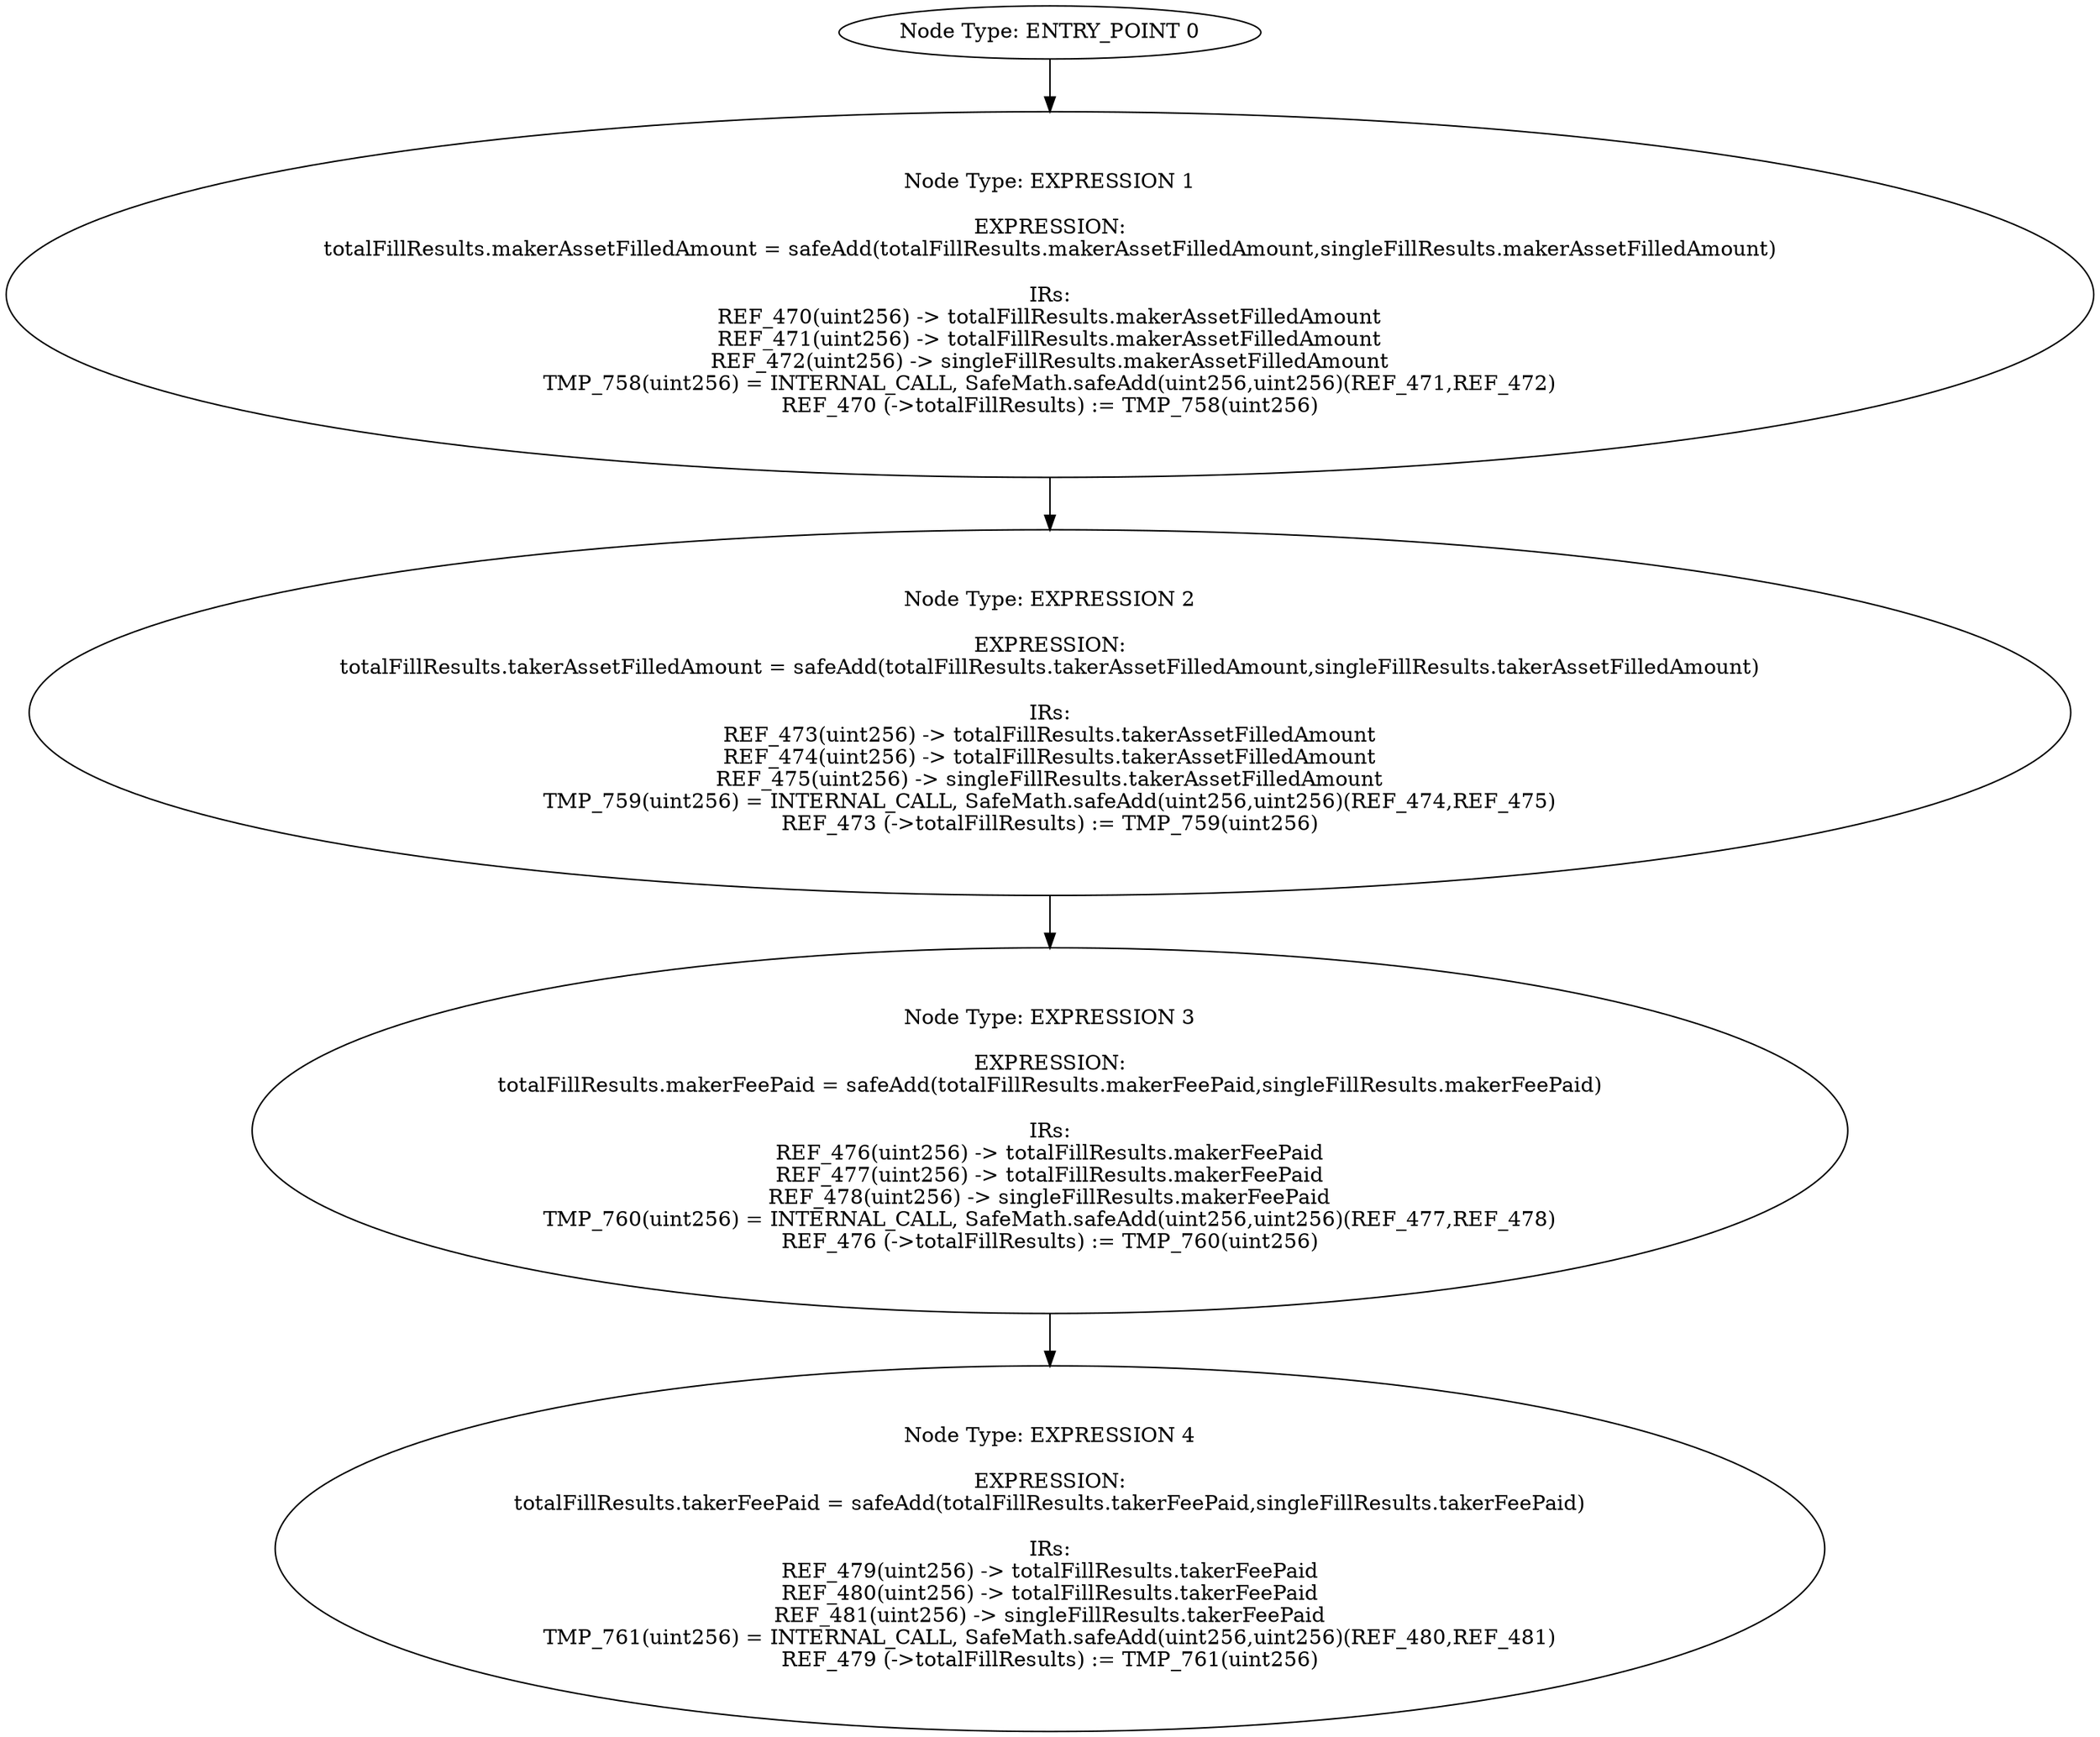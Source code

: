 digraph{
0[label="Node Type: ENTRY_POINT 0
"];
0->1;
1[label="Node Type: EXPRESSION 1

EXPRESSION:
totalFillResults.makerAssetFilledAmount = safeAdd(totalFillResults.makerAssetFilledAmount,singleFillResults.makerAssetFilledAmount)

IRs:
REF_470(uint256) -> totalFillResults.makerAssetFilledAmount
REF_471(uint256) -> totalFillResults.makerAssetFilledAmount
REF_472(uint256) -> singleFillResults.makerAssetFilledAmount
TMP_758(uint256) = INTERNAL_CALL, SafeMath.safeAdd(uint256,uint256)(REF_471,REF_472)
REF_470 (->totalFillResults) := TMP_758(uint256)"];
1->2;
2[label="Node Type: EXPRESSION 2

EXPRESSION:
totalFillResults.takerAssetFilledAmount = safeAdd(totalFillResults.takerAssetFilledAmount,singleFillResults.takerAssetFilledAmount)

IRs:
REF_473(uint256) -> totalFillResults.takerAssetFilledAmount
REF_474(uint256) -> totalFillResults.takerAssetFilledAmount
REF_475(uint256) -> singleFillResults.takerAssetFilledAmount
TMP_759(uint256) = INTERNAL_CALL, SafeMath.safeAdd(uint256,uint256)(REF_474,REF_475)
REF_473 (->totalFillResults) := TMP_759(uint256)"];
2->3;
3[label="Node Type: EXPRESSION 3

EXPRESSION:
totalFillResults.makerFeePaid = safeAdd(totalFillResults.makerFeePaid,singleFillResults.makerFeePaid)

IRs:
REF_476(uint256) -> totalFillResults.makerFeePaid
REF_477(uint256) -> totalFillResults.makerFeePaid
REF_478(uint256) -> singleFillResults.makerFeePaid
TMP_760(uint256) = INTERNAL_CALL, SafeMath.safeAdd(uint256,uint256)(REF_477,REF_478)
REF_476 (->totalFillResults) := TMP_760(uint256)"];
3->4;
4[label="Node Type: EXPRESSION 4

EXPRESSION:
totalFillResults.takerFeePaid = safeAdd(totalFillResults.takerFeePaid,singleFillResults.takerFeePaid)

IRs:
REF_479(uint256) -> totalFillResults.takerFeePaid
REF_480(uint256) -> totalFillResults.takerFeePaid
REF_481(uint256) -> singleFillResults.takerFeePaid
TMP_761(uint256) = INTERNAL_CALL, SafeMath.safeAdd(uint256,uint256)(REF_480,REF_481)
REF_479 (->totalFillResults) := TMP_761(uint256)"];
}
